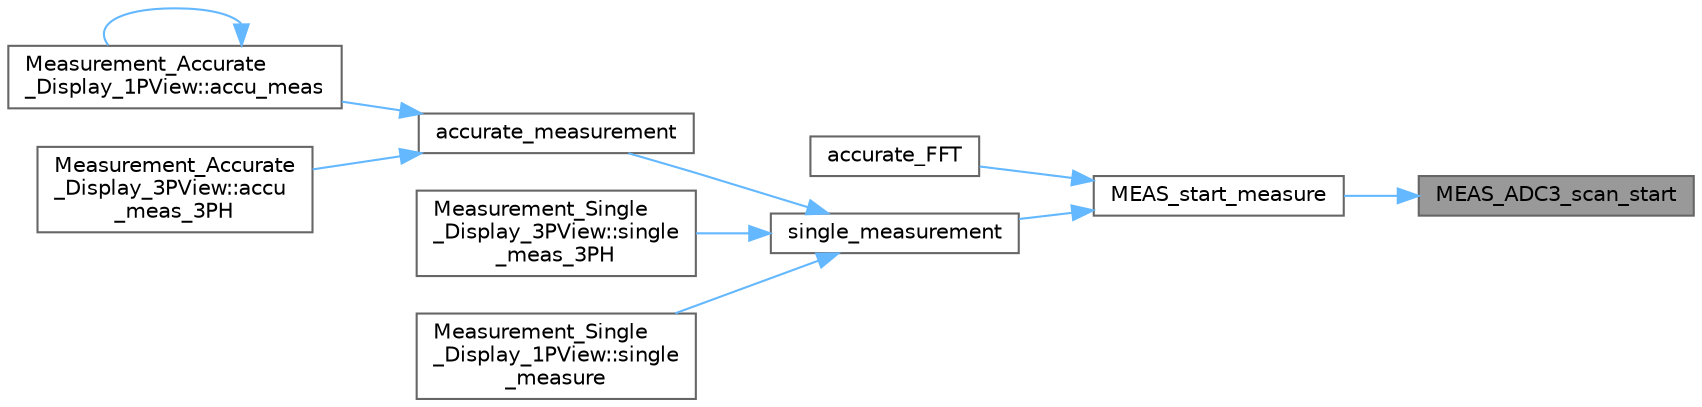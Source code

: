 digraph "MEAS_ADC3_scan_start"
{
 // LATEX_PDF_SIZE
  bgcolor="transparent";
  edge [fontname=Helvetica,fontsize=10,labelfontname=Helvetica,labelfontsize=10];
  node [fontname=Helvetica,fontsize=10,shape=box,height=0.2,width=0.4];
  rankdir="RL";
  Node1 [id="Node000001",label="MEAS_ADC3_scan_start",height=0.2,width=0.4,color="gray40", fillcolor="grey60", style="filled", fontcolor="black",tooltip="Start DMA, ADC and timer."];
  Node1 -> Node2 [id="edge1_Node000001_Node000002",dir="back",color="steelblue1",style="solid",tooltip=" "];
  Node2 [id="Node000002",label="MEAS_start_measure",height=0.2,width=0.4,color="grey40", fillcolor="white", style="filled",URL="$measuring_8c.html#a0495ebe6ce630b42c2f9479392506985",tooltip="Start the measurement."];
  Node2 -> Node3 [id="edge2_Node000002_Node000003",dir="back",color="steelblue1",style="solid",tooltip=" "];
  Node3 [id="Node000003",label="accurate_FFT",height=0.2,width=0.4,color="grey40", fillcolor="white", style="filled",URL="$calculation_8c.html#a4fddab1b09b687be16e69a9784d5b97b",tooltip="Performs accurate FFT calculation for signal strength and main frequency of each channel."];
  Node2 -> Node4 [id="edge3_Node000002_Node000004",dir="back",color="steelblue1",style="solid",tooltip=" "];
  Node4 [id="Node000004",label="single_measurement",height=0.2,width=0.4,color="grey40", fillcolor="white", style="filled",URL="$calculation_8c.html#a6aee6a07a86ee73c7ba20e059b79c794",tooltip="Perform a single measurement for a specific phase."];
  Node4 -> Node5 [id="edge4_Node000004_Node000005",dir="back",color="steelblue1",style="solid",tooltip=" "];
  Node5 [id="Node000005",label="accurate_measurement",height=0.2,width=0.4,color="grey40", fillcolor="white", style="filled",URL="$calculation_8c.html#ac084ccf3f955bc4c19751d6b24aa3814",tooltip="Performs accurate measurement of various parameters."];
  Node5 -> Node6 [id="edge5_Node000005_Node000006",dir="back",color="steelblue1",style="solid",tooltip=" "];
  Node6 [id="Node000006",label="Measurement_Accurate\l_Display_1PView::accu_meas",height=0.2,width=0.4,color="grey40", fillcolor="white", style="filled",URL="$class_measurement___accurate___display__1_p_view.html#a92067076f61a282a7f716c62766cb34a",tooltip="Performs accurate measurement and updates the display accordingly."];
  Node6 -> Node6 [id="edge6_Node000006_Node000006",dir="back",color="steelblue1",style="solid",tooltip=" "];
  Node5 -> Node7 [id="edge7_Node000005_Node000007",dir="back",color="steelblue1",style="solid",tooltip=" "];
  Node7 [id="Node000007",label="Measurement_Accurate\l_Display_3PView::accu\l_meas_3PH",height=0.2,width=0.4,color="grey40", fillcolor="white", style="filled",URL="$class_measurement___accurate___display__3_p_view.html#aab213b8a21000ff7b405bd1252eef702",tooltip="Performs accurate 3-phase measurement and updates the display accordingly."];
  Node4 -> Node8 [id="edge8_Node000004_Node000008",dir="back",color="steelblue1",style="solid",tooltip=" "];
  Node8 [id="Node000008",label="Measurement_Single\l_Display_3PView::single\l_meas_3PH",height=0.2,width=0.4,color="grey40", fillcolor="white", style="filled",URL="$class_measurement___single___display__3_p_view.html#ad45fecbe6332b9946872216c3944aee7",tooltip="Performs a single three-phase measurement and updates the GUI values accordingly."];
  Node4 -> Node9 [id="edge9_Node000004_Node000009",dir="back",color="steelblue1",style="solid",tooltip=" "];
  Node9 [id="Node000009",label="Measurement_Single\l_Display_1PView::single\l_measure",height=0.2,width=0.4,color="grey40", fillcolor="white", style="filled",URL="$class_measurement___single___display__1_p_view.html#af45a4641e7bf0f6440573fb421defe13",tooltip="Performs a single measurement and updates the GUI values accordingly."];
}
